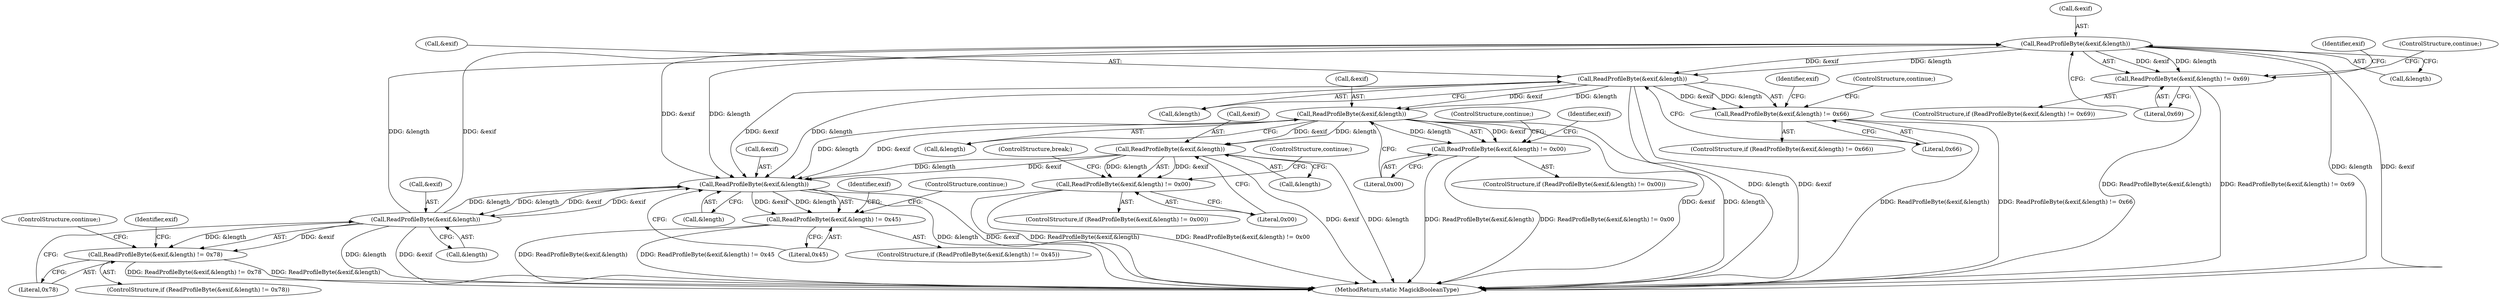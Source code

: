 digraph "0_ImageMagick_6235f1f7a9f7b0f83b197f6cd0073dbb6602d0fb@pointer" {
"1000182" [label="(Call,ReadProfileByte(&exif,&length))"];
"1000173" [label="(Call,ReadProfileByte(&exif,&length))"];
"1000164" [label="(Call,ReadProfileByte(&exif,&length))"];
"1000200" [label="(Call,ReadProfileByte(&exif,&length))"];
"1000191" [label="(Call,ReadProfileByte(&exif,&length))"];
"1000182" [label="(Call,ReadProfileByte(&exif,&length))"];
"1000209" [label="(Call,ReadProfileByte(&exif,&length))"];
"1000163" [label="(Call,ReadProfileByte(&exif,&length) != 0x45)"];
"1000172" [label="(Call,ReadProfileByte(&exif,&length) != 0x78)"];
"1000181" [label="(Call,ReadProfileByte(&exif,&length) != 0x69)"];
"1000190" [label="(Call,ReadProfileByte(&exif,&length) != 0x66)"];
"1000199" [label="(Call,ReadProfileByte(&exif,&length) != 0x00)"];
"1000208" [label="(Call,ReadProfileByte(&exif,&length) != 0x00)"];
"1000175" [label="(Identifier,exif)"];
"1000180" [label="(ControlStructure,if (ReadProfileByte(&exif,&length) != 0x69))"];
"1000162" [label="(ControlStructure,if (ReadProfileByte(&exif,&length) != 0x45))"];
"1000183" [label="(Call,&exif)"];
"1000200" [label="(Call,ReadProfileByte(&exif,&length))"];
"1000163" [label="(Call,ReadProfileByte(&exif,&length) != 0x45)"];
"1000173" [label="(Call,ReadProfileByte(&exif,&length))"];
"1000203" [label="(Call,&length)"];
"1000170" [label="(ControlStructure,continue;)"];
"1000176" [label="(Call,&length)"];
"1000206" [label="(ControlStructure,continue;)"];
"1000192" [label="(Call,&exif)"];
"1000164" [label="(Call,ReadProfileByte(&exif,&length))"];
"1000216" [label="(ControlStructure,break;)"];
"1000174" [label="(Call,&exif)"];
"1000169" [label="(Literal,0x45)"];
"1000209" [label="(Call,ReadProfileByte(&exif,&length))"];
"1000190" [label="(Call,ReadProfileByte(&exif,&length) != 0x66)"];
"1000165" [label="(Call,&exif)"];
"1000185" [label="(Call,&length)"];
"1000198" [label="(ControlStructure,if (ReadProfileByte(&exif,&length) != 0x00))"];
"1000202" [label="(Identifier,exif)"];
"1000197" [label="(ControlStructure,continue;)"];
"1000731" [label="(MethodReturn,static MagickBooleanType)"];
"1000211" [label="(Identifier,exif)"];
"1000184" [label="(Identifier,exif)"];
"1000193" [label="(Identifier,exif)"];
"1000187" [label="(Literal,0x69)"];
"1000189" [label="(ControlStructure,if (ReadProfileByte(&exif,&length) != 0x66))"];
"1000207" [label="(ControlStructure,if (ReadProfileByte(&exif,&length) != 0x00))"];
"1000196" [label="(Literal,0x66)"];
"1000199" [label="(Call,ReadProfileByte(&exif,&length) != 0x00)"];
"1000178" [label="(Literal,0x78)"];
"1000201" [label="(Call,&exif)"];
"1000212" [label="(Call,&length)"];
"1000210" [label="(Call,&exif)"];
"1000167" [label="(Call,&length)"];
"1000214" [label="(Literal,0x00)"];
"1000191" [label="(Call,ReadProfileByte(&exif,&length))"];
"1000171" [label="(ControlStructure,if (ReadProfileByte(&exif,&length) != 0x78))"];
"1000188" [label="(ControlStructure,continue;)"];
"1000181" [label="(Call,ReadProfileByte(&exif,&length) != 0x69)"];
"1000208" [label="(Call,ReadProfileByte(&exif,&length) != 0x00)"];
"1000182" [label="(Call,ReadProfileByte(&exif,&length))"];
"1000194" [label="(Call,&length)"];
"1000179" [label="(ControlStructure,continue;)"];
"1000205" [label="(Literal,0x00)"];
"1000172" [label="(Call,ReadProfileByte(&exif,&length) != 0x78)"];
"1000215" [label="(ControlStructure,continue;)"];
"1000182" -> "1000181"  [label="AST: "];
"1000182" -> "1000185"  [label="CFG: "];
"1000183" -> "1000182"  [label="AST: "];
"1000185" -> "1000182"  [label="AST: "];
"1000187" -> "1000182"  [label="CFG: "];
"1000182" -> "1000731"  [label="DDG: &length"];
"1000182" -> "1000731"  [label="DDG: &exif"];
"1000182" -> "1000164"  [label="DDG: &exif"];
"1000182" -> "1000164"  [label="DDG: &length"];
"1000182" -> "1000181"  [label="DDG: &exif"];
"1000182" -> "1000181"  [label="DDG: &length"];
"1000173" -> "1000182"  [label="DDG: &exif"];
"1000173" -> "1000182"  [label="DDG: &length"];
"1000182" -> "1000191"  [label="DDG: &exif"];
"1000182" -> "1000191"  [label="DDG: &length"];
"1000173" -> "1000172"  [label="AST: "];
"1000173" -> "1000176"  [label="CFG: "];
"1000174" -> "1000173"  [label="AST: "];
"1000176" -> "1000173"  [label="AST: "];
"1000178" -> "1000173"  [label="CFG: "];
"1000173" -> "1000731"  [label="DDG: &length"];
"1000173" -> "1000731"  [label="DDG: &exif"];
"1000173" -> "1000164"  [label="DDG: &exif"];
"1000173" -> "1000164"  [label="DDG: &length"];
"1000173" -> "1000172"  [label="DDG: &exif"];
"1000173" -> "1000172"  [label="DDG: &length"];
"1000164" -> "1000173"  [label="DDG: &exif"];
"1000164" -> "1000173"  [label="DDG: &length"];
"1000164" -> "1000163"  [label="AST: "];
"1000164" -> "1000167"  [label="CFG: "];
"1000165" -> "1000164"  [label="AST: "];
"1000167" -> "1000164"  [label="AST: "];
"1000169" -> "1000164"  [label="CFG: "];
"1000164" -> "1000731"  [label="DDG: &length"];
"1000164" -> "1000731"  [label="DDG: &exif"];
"1000164" -> "1000163"  [label="DDG: &exif"];
"1000164" -> "1000163"  [label="DDG: &length"];
"1000200" -> "1000164"  [label="DDG: &exif"];
"1000200" -> "1000164"  [label="DDG: &length"];
"1000209" -> "1000164"  [label="DDG: &exif"];
"1000209" -> "1000164"  [label="DDG: &length"];
"1000191" -> "1000164"  [label="DDG: &exif"];
"1000191" -> "1000164"  [label="DDG: &length"];
"1000200" -> "1000199"  [label="AST: "];
"1000200" -> "1000203"  [label="CFG: "];
"1000201" -> "1000200"  [label="AST: "];
"1000203" -> "1000200"  [label="AST: "];
"1000205" -> "1000200"  [label="CFG: "];
"1000200" -> "1000731"  [label="DDG: &exif"];
"1000200" -> "1000731"  [label="DDG: &length"];
"1000200" -> "1000199"  [label="DDG: &exif"];
"1000200" -> "1000199"  [label="DDG: &length"];
"1000191" -> "1000200"  [label="DDG: &exif"];
"1000191" -> "1000200"  [label="DDG: &length"];
"1000200" -> "1000209"  [label="DDG: &exif"];
"1000200" -> "1000209"  [label="DDG: &length"];
"1000191" -> "1000190"  [label="AST: "];
"1000191" -> "1000194"  [label="CFG: "];
"1000192" -> "1000191"  [label="AST: "];
"1000194" -> "1000191"  [label="AST: "];
"1000196" -> "1000191"  [label="CFG: "];
"1000191" -> "1000731"  [label="DDG: &length"];
"1000191" -> "1000731"  [label="DDG: &exif"];
"1000191" -> "1000190"  [label="DDG: &exif"];
"1000191" -> "1000190"  [label="DDG: &length"];
"1000209" -> "1000208"  [label="AST: "];
"1000209" -> "1000212"  [label="CFG: "];
"1000210" -> "1000209"  [label="AST: "];
"1000212" -> "1000209"  [label="AST: "];
"1000214" -> "1000209"  [label="CFG: "];
"1000209" -> "1000731"  [label="DDG: &exif"];
"1000209" -> "1000731"  [label="DDG: &length"];
"1000209" -> "1000208"  [label="DDG: &exif"];
"1000209" -> "1000208"  [label="DDG: &length"];
"1000163" -> "1000162"  [label="AST: "];
"1000163" -> "1000169"  [label="CFG: "];
"1000169" -> "1000163"  [label="AST: "];
"1000170" -> "1000163"  [label="CFG: "];
"1000175" -> "1000163"  [label="CFG: "];
"1000163" -> "1000731"  [label="DDG: ReadProfileByte(&exif,&length)"];
"1000163" -> "1000731"  [label="DDG: ReadProfileByte(&exif,&length) != 0x45"];
"1000172" -> "1000171"  [label="AST: "];
"1000172" -> "1000178"  [label="CFG: "];
"1000178" -> "1000172"  [label="AST: "];
"1000179" -> "1000172"  [label="CFG: "];
"1000184" -> "1000172"  [label="CFG: "];
"1000172" -> "1000731"  [label="DDG: ReadProfileByte(&exif,&length) != 0x78"];
"1000172" -> "1000731"  [label="DDG: ReadProfileByte(&exif,&length)"];
"1000181" -> "1000180"  [label="AST: "];
"1000181" -> "1000187"  [label="CFG: "];
"1000187" -> "1000181"  [label="AST: "];
"1000188" -> "1000181"  [label="CFG: "];
"1000193" -> "1000181"  [label="CFG: "];
"1000181" -> "1000731"  [label="DDG: ReadProfileByte(&exif,&length)"];
"1000181" -> "1000731"  [label="DDG: ReadProfileByte(&exif,&length) != 0x69"];
"1000190" -> "1000189"  [label="AST: "];
"1000190" -> "1000196"  [label="CFG: "];
"1000196" -> "1000190"  [label="AST: "];
"1000197" -> "1000190"  [label="CFG: "];
"1000202" -> "1000190"  [label="CFG: "];
"1000190" -> "1000731"  [label="DDG: ReadProfileByte(&exif,&length) != 0x66"];
"1000190" -> "1000731"  [label="DDG: ReadProfileByte(&exif,&length)"];
"1000199" -> "1000198"  [label="AST: "];
"1000199" -> "1000205"  [label="CFG: "];
"1000205" -> "1000199"  [label="AST: "];
"1000206" -> "1000199"  [label="CFG: "];
"1000211" -> "1000199"  [label="CFG: "];
"1000199" -> "1000731"  [label="DDG: ReadProfileByte(&exif,&length)"];
"1000199" -> "1000731"  [label="DDG: ReadProfileByte(&exif,&length) != 0x00"];
"1000208" -> "1000207"  [label="AST: "];
"1000208" -> "1000214"  [label="CFG: "];
"1000214" -> "1000208"  [label="AST: "];
"1000215" -> "1000208"  [label="CFG: "];
"1000216" -> "1000208"  [label="CFG: "];
"1000208" -> "1000731"  [label="DDG: ReadProfileByte(&exif,&length)"];
"1000208" -> "1000731"  [label="DDG: ReadProfileByte(&exif,&length) != 0x00"];
}
